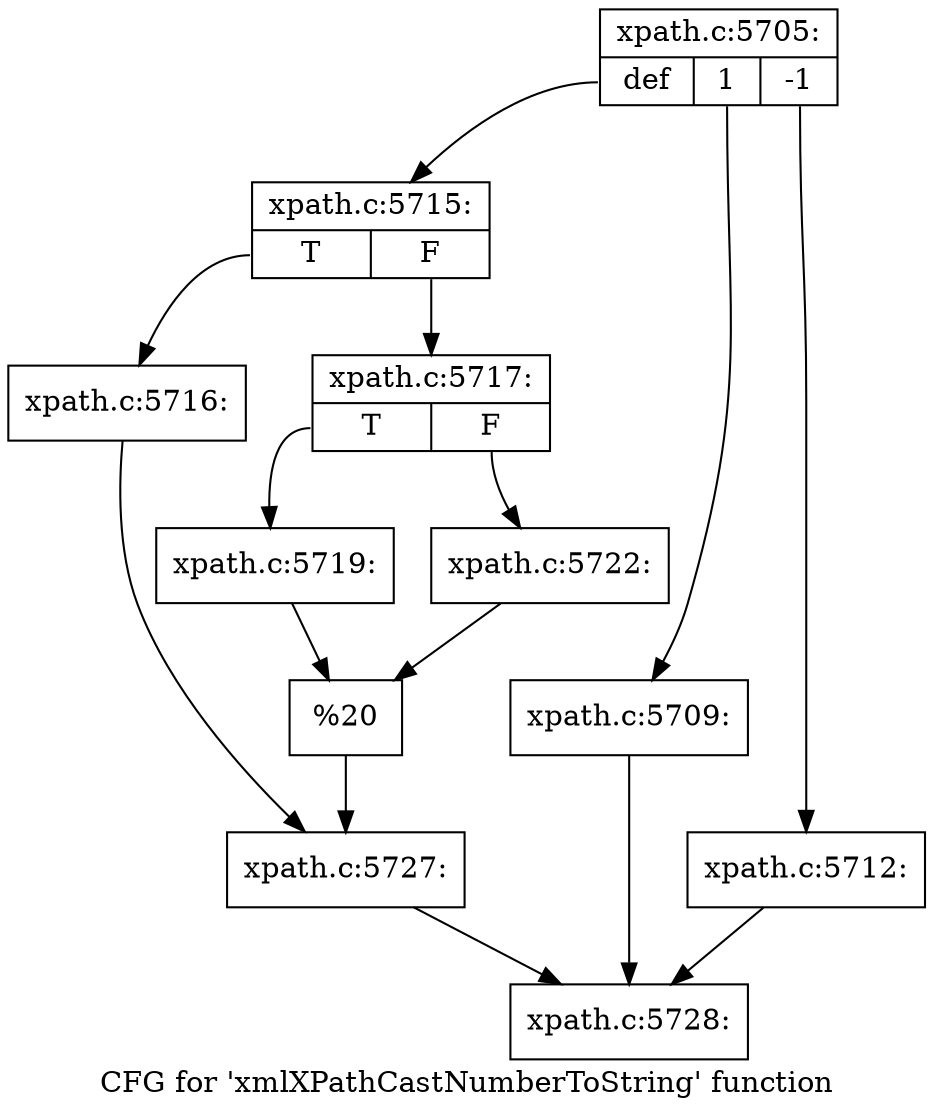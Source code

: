 digraph "CFG for 'xmlXPathCastNumberToString' function" {
	label="CFG for 'xmlXPathCastNumberToString' function";

	Node0x55e6b2605040 [shape=record,label="{xpath.c:5705:|{<s0>def|<s1>1|<s2>-1}}"];
	Node0x55e6b2605040:s0 -> Node0x55e6b2497360;
	Node0x55e6b2605040:s1 -> Node0x55e6b2497480;
	Node0x55e6b2605040:s2 -> Node0x55e6b2497f40;
	Node0x55e6b2497480 [shape=record,label="{xpath.c:5709:}"];
	Node0x55e6b2497480 -> Node0x55e6b24971c0;
	Node0x55e6b2497f40 [shape=record,label="{xpath.c:5712:}"];
	Node0x55e6b2497f40 -> Node0x55e6b24971c0;
	Node0x55e6b2497360 [shape=record,label="{xpath.c:5715:|{<s0>T|<s1>F}}"];
	Node0x55e6b2497360:s0 -> Node0x55e6b2636680;
	Node0x55e6b2497360:s1 -> Node0x55e6b26474a0;
	Node0x55e6b2636680 [shape=record,label="{xpath.c:5716:}"];
	Node0x55e6b2636680 -> Node0x55e6b2546bc0;
	Node0x55e6b26474a0 [shape=record,label="{xpath.c:5717:|{<s0>T|<s1>F}}"];
	Node0x55e6b26474a0:s0 -> Node0x55e6b2647f50;
	Node0x55e6b26474a0:s1 -> Node0x55e6b2647ff0;
	Node0x55e6b2647f50 [shape=record,label="{xpath.c:5719:}"];
	Node0x55e6b2647f50 -> Node0x55e6b2647fa0;
	Node0x55e6b2647ff0 [shape=record,label="{xpath.c:5722:}"];
	Node0x55e6b2647ff0 -> Node0x55e6b2647fa0;
	Node0x55e6b2647fa0 [shape=record,label="{%20}"];
	Node0x55e6b2647fa0 -> Node0x55e6b2546bc0;
	Node0x55e6b2546bc0 [shape=record,label="{xpath.c:5727:}"];
	Node0x55e6b2546bc0 -> Node0x55e6b24971c0;
	Node0x55e6b24971c0 [shape=record,label="{xpath.c:5728:}"];
}
